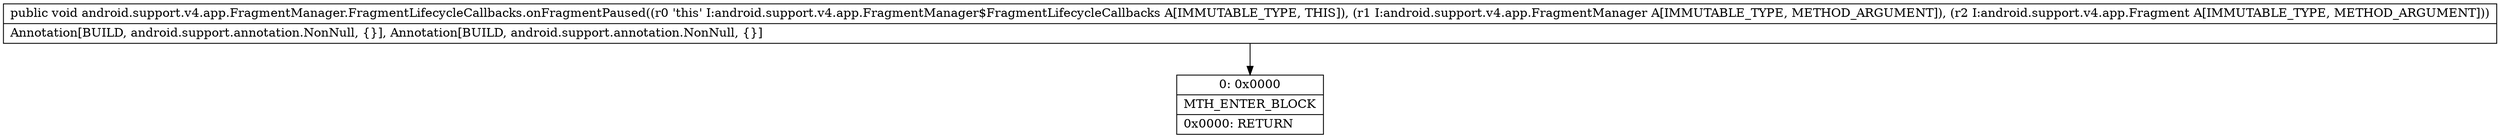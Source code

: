 digraph "CFG forandroid.support.v4.app.FragmentManager.FragmentLifecycleCallbacks.onFragmentPaused(Landroid\/support\/v4\/app\/FragmentManager;Landroid\/support\/v4\/app\/Fragment;)V" {
Node_0 [shape=record,label="{0\:\ 0x0000|MTH_ENTER_BLOCK\l|0x0000: RETURN   \l}"];
MethodNode[shape=record,label="{public void android.support.v4.app.FragmentManager.FragmentLifecycleCallbacks.onFragmentPaused((r0 'this' I:android.support.v4.app.FragmentManager$FragmentLifecycleCallbacks A[IMMUTABLE_TYPE, THIS]), (r1 I:android.support.v4.app.FragmentManager A[IMMUTABLE_TYPE, METHOD_ARGUMENT]), (r2 I:android.support.v4.app.Fragment A[IMMUTABLE_TYPE, METHOD_ARGUMENT]))  | Annotation[BUILD, android.support.annotation.NonNull, \{\}], Annotation[BUILD, android.support.annotation.NonNull, \{\}]\l}"];
MethodNode -> Node_0;
}


